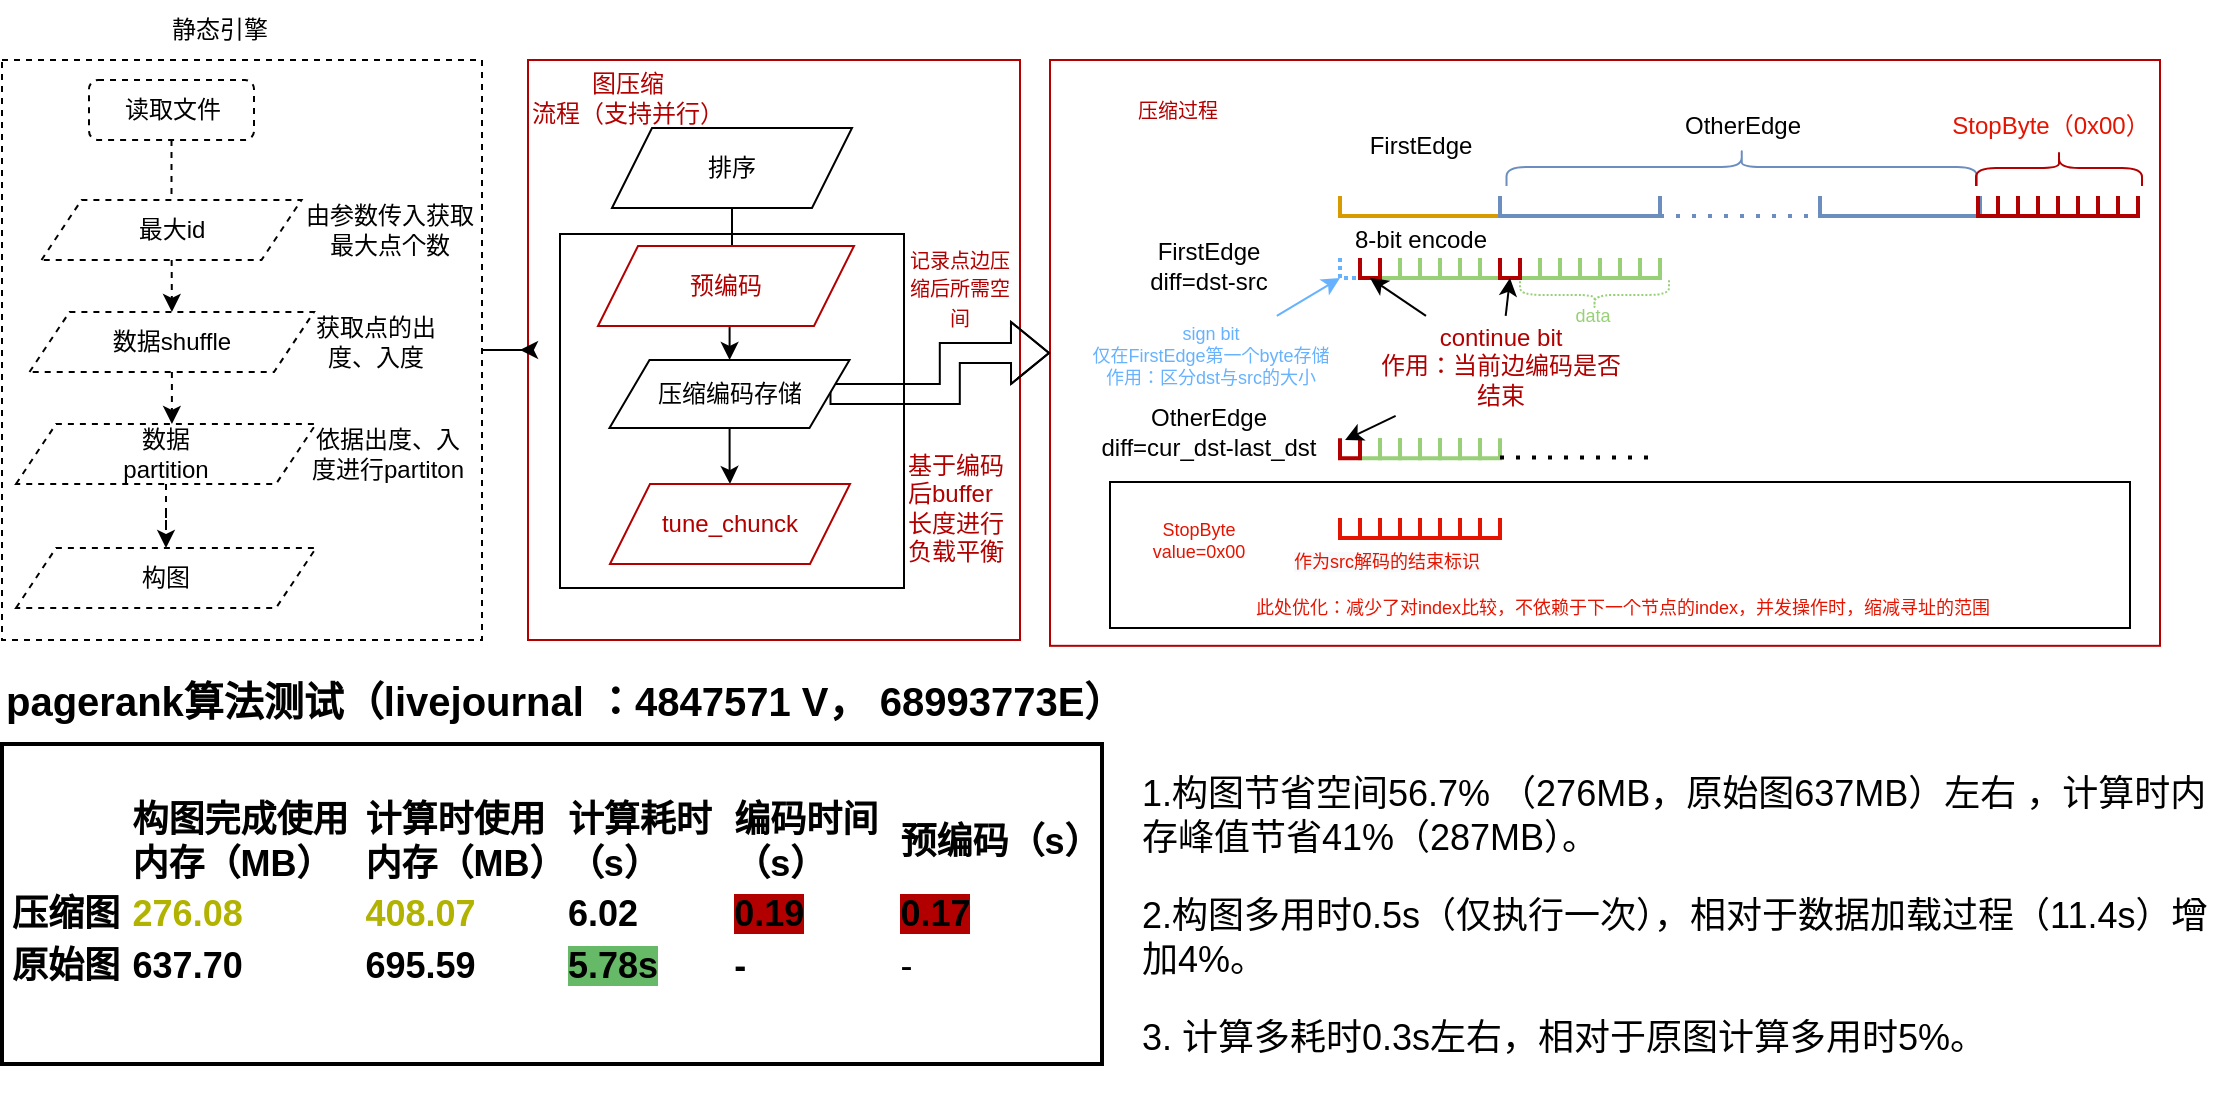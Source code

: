 <mxfile version="17.4.3" type="github">
  <diagram id="BY9K8Md7VZeqHc2fEMqy" name="Page-1">
    <mxGraphModel dx="1377" dy="769" grid="1" gridSize="10" guides="1" tooltips="1" connect="1" arrows="1" fold="1" page="1" pageScale="1" pageWidth="827" pageHeight="1169" math="0" shadow="0">
      <root>
        <mxCell id="0" />
        <mxCell id="1" parent="0" />
        <mxCell id="1lLvVpmIUy7zYt-oaiTg-1" value="" style="rounded=0;whiteSpace=wrap;html=1;fontSize=10;fontColor=#B20000;strokeColor=#B20000;" vertex="1" parent="1">
          <mxGeometry x="625" y="58" width="555" height="292.91" as="geometry" />
        </mxCell>
        <mxCell id="1lLvVpmIUy7zYt-oaiTg-2" value="" style="rounded=0;whiteSpace=wrap;html=1;strokeColor=#B20000;" vertex="1" parent="1">
          <mxGeometry x="364" y="58" width="246" height="290" as="geometry" />
        </mxCell>
        <mxCell id="1lLvVpmIUy7zYt-oaiTg-3" value="" style="rounded=0;whiteSpace=wrap;html=1;" vertex="1" parent="1">
          <mxGeometry x="380" y="145" width="172" height="177" as="geometry" />
        </mxCell>
        <mxCell id="1lLvVpmIUy7zYt-oaiTg-4" style="edgeStyle=orthogonalEdgeStyle;rounded=0;orthogonalLoop=1;jettySize=auto;html=1;fontSize=10;fontColor=#B20000;" edge="1" parent="1" source="1lLvVpmIUy7zYt-oaiTg-5">
          <mxGeometry relative="1" as="geometry">
            <mxPoint x="360.0" y="203" as="targetPoint" />
          </mxGeometry>
        </mxCell>
        <mxCell id="1lLvVpmIUy7zYt-oaiTg-5" value="" style="rounded=0;whiteSpace=wrap;html=1;dashed=1;" vertex="1" parent="1">
          <mxGeometry x="101" y="58" width="240" height="290" as="geometry" />
        </mxCell>
        <mxCell id="1lLvVpmIUy7zYt-oaiTg-6" value="静态引擎" style="text;html=1;strokeColor=none;fillColor=none;align=center;verticalAlign=middle;whiteSpace=wrap;rounded=0;" vertex="1" parent="1">
          <mxGeometry x="180" y="28" width="60" height="30" as="geometry" />
        </mxCell>
        <mxCell id="1lLvVpmIUy7zYt-oaiTg-7" value="" style="edgeStyle=orthogonalEdgeStyle;rounded=0;orthogonalLoop=1;jettySize=auto;html=1;dashed=1;" edge="1" parent="1" source="1lLvVpmIUy7zYt-oaiTg-8" target="1lLvVpmIUy7zYt-oaiTg-11">
          <mxGeometry relative="1" as="geometry" />
        </mxCell>
        <mxCell id="1lLvVpmIUy7zYt-oaiTg-8" value="读取文件" style="rounded=1;whiteSpace=wrap;html=1;dashed=1;" vertex="1" parent="1">
          <mxGeometry x="144.5" y="68" width="82.5" height="30" as="geometry" />
        </mxCell>
        <mxCell id="1lLvVpmIUy7zYt-oaiTg-9" value="最大id" style="shape=parallelogram;perimeter=parallelogramPerimeter;whiteSpace=wrap;html=1;fixedSize=1;dashed=1;" vertex="1" parent="1">
          <mxGeometry x="120.75" y="128" width="130" height="30" as="geometry" />
        </mxCell>
        <mxCell id="1lLvVpmIUy7zYt-oaiTg-10" value="" style="edgeStyle=orthogonalEdgeStyle;rounded=0;orthogonalLoop=1;jettySize=auto;html=1;dashed=1;" edge="1" parent="1" source="1lLvVpmIUy7zYt-oaiTg-11">
          <mxGeometry relative="1" as="geometry">
            <mxPoint x="185.97" y="240" as="targetPoint" />
          </mxGeometry>
        </mxCell>
        <mxCell id="1lLvVpmIUy7zYt-oaiTg-11" value="数据shuffle" style="shape=parallelogram;perimeter=parallelogramPerimeter;whiteSpace=wrap;html=1;fixedSize=1;dashed=1;" vertex="1" parent="1">
          <mxGeometry x="114.75" y="184" width="142.25" height="30" as="geometry" />
        </mxCell>
        <mxCell id="1lLvVpmIUy7zYt-oaiTg-12" value="" style="edgeStyle=orthogonalEdgeStyle;rounded=0;orthogonalLoop=1;jettySize=auto;html=1;dashed=1;" edge="1" parent="1" source="1lLvVpmIUy7zYt-oaiTg-13" target="1lLvVpmIUy7zYt-oaiTg-17">
          <mxGeometry relative="1" as="geometry" />
        </mxCell>
        <mxCell id="1lLvVpmIUy7zYt-oaiTg-13" value="数据&lt;br&gt;partition" style="shape=parallelogram;perimeter=parallelogramPerimeter;whiteSpace=wrap;html=1;fixedSize=1;dashed=1;" vertex="1" parent="1">
          <mxGeometry x="108" y="240" width="150" height="30" as="geometry" />
        </mxCell>
        <mxCell id="1lLvVpmIUy7zYt-oaiTg-14" value="由参数传入获取&lt;br&gt;最大点个数" style="text;html=1;strokeColor=none;fillColor=none;align=center;verticalAlign=middle;whiteSpace=wrap;rounded=0;" vertex="1" parent="1">
          <mxGeometry x="240" y="128" width="110" height="30" as="geometry" />
        </mxCell>
        <mxCell id="1lLvVpmIUy7zYt-oaiTg-15" value="获取点的出度、入度" style="text;html=1;strokeColor=none;fillColor=none;align=center;verticalAlign=middle;whiteSpace=wrap;rounded=0;" vertex="1" parent="1">
          <mxGeometry x="250" y="184" width="76" height="30" as="geometry" />
        </mxCell>
        <mxCell id="1lLvVpmIUy7zYt-oaiTg-16" value="依据出度、入度进行partiton" style="text;html=1;strokeColor=none;fillColor=none;align=center;verticalAlign=middle;whiteSpace=wrap;rounded=0;" vertex="1" parent="1">
          <mxGeometry x="253" y="240" width="82" height="30" as="geometry" />
        </mxCell>
        <mxCell id="1lLvVpmIUy7zYt-oaiTg-17" value="构图" style="shape=parallelogram;perimeter=parallelogramPerimeter;whiteSpace=wrap;html=1;fixedSize=1;dashed=1;" vertex="1" parent="1">
          <mxGeometry x="108" y="302" width="150" height="30" as="geometry" />
        </mxCell>
        <mxCell id="1lLvVpmIUy7zYt-oaiTg-18" value="" style="edgeStyle=orthogonalEdgeStyle;rounded=0;orthogonalLoop=1;jettySize=auto;html=1;" edge="1" parent="1" source="1lLvVpmIUy7zYt-oaiTg-19" target="1lLvVpmIUy7zYt-oaiTg-23">
          <mxGeometry relative="1" as="geometry" />
        </mxCell>
        <mxCell id="1lLvVpmIUy7zYt-oaiTg-19" value="排序" style="shape=parallelogram;perimeter=parallelogramPerimeter;whiteSpace=wrap;html=1;fixedSize=1;" vertex="1" parent="1">
          <mxGeometry x="406" y="92" width="120" height="40" as="geometry" />
        </mxCell>
        <mxCell id="1lLvVpmIUy7zYt-oaiTg-20" value="预编码" style="shape=parallelogram;perimeter=parallelogramPerimeter;whiteSpace=wrap;html=1;fixedSize=1;strokeColor=#B20000;fontColor=#B20000;" vertex="1" parent="1">
          <mxGeometry x="399" y="151" width="128" height="40" as="geometry" />
        </mxCell>
        <mxCell id="1lLvVpmIUy7zYt-oaiTg-21" value="" style="edgeStyle=orthogonalEdgeStyle;rounded=0;orthogonalLoop=1;jettySize=auto;html=1;fontSize=12;fontColor=#66B2FF;" edge="1" parent="1" source="1lLvVpmIUy7zYt-oaiTg-23" target="1lLvVpmIUy7zYt-oaiTg-26">
          <mxGeometry relative="1" as="geometry" />
        </mxCell>
        <mxCell id="1lLvVpmIUy7zYt-oaiTg-22" style="edgeStyle=orthogonalEdgeStyle;rounded=0;orthogonalLoop=1;jettySize=auto;html=1;entryX=0;entryY=0.5;entryDx=0;entryDy=0;fontSize=10;fontColor=#B20000;shape=flexArrow;" edge="1" parent="1" source="1lLvVpmIUy7zYt-oaiTg-23" target="1lLvVpmIUy7zYt-oaiTg-1">
          <mxGeometry relative="1" as="geometry" />
        </mxCell>
        <mxCell id="1lLvVpmIUy7zYt-oaiTg-23" value="压缩编码存储" style="shape=parallelogram;perimeter=parallelogramPerimeter;whiteSpace=wrap;html=1;fixedSize=1;" vertex="1" parent="1">
          <mxGeometry x="404.75" y="208" width="120" height="34" as="geometry" />
        </mxCell>
        <mxCell id="1lLvVpmIUy7zYt-oaiTg-24" value="&lt;span style=&quot;font-size: 10px&quot;&gt;记录点边压缩后所需空间&lt;/span&gt;" style="text;html=1;strokeColor=none;fillColor=none;align=center;verticalAlign=middle;whiteSpace=wrap;rounded=0;fontColor=#B20000;" vertex="1" parent="1">
          <mxGeometry x="550" y="157" width="60" height="30" as="geometry" />
        </mxCell>
        <mxCell id="1lLvVpmIUy7zYt-oaiTg-25" value="图压缩&lt;br&gt;流程（支持&lt;font style=&quot;font-size: 12px&quot;&gt;并行）&lt;/font&gt;" style="text;html=1;strokeColor=none;fillColor=none;align=center;verticalAlign=middle;whiteSpace=wrap;rounded=0;fontColor=#B20000;" vertex="1" parent="1">
          <mxGeometry x="364" y="62" width="100" height="30" as="geometry" />
        </mxCell>
        <mxCell id="1lLvVpmIUy7zYt-oaiTg-26" value="tune_chunck" style="shape=parallelogram;perimeter=parallelogramPerimeter;whiteSpace=wrap;html=1;fixedSize=1;strokeColor=#B20000;fontColor=#B20000;" vertex="1" parent="1">
          <mxGeometry x="405" y="270" width="120" height="40" as="geometry" />
        </mxCell>
        <mxCell id="1lLvVpmIUy7zYt-oaiTg-27" value="&lt;font face=&quot;helvetica&quot;&gt;基于编码&lt;br&gt;后buffer&lt;br&gt;长度进行&lt;br&gt;负载平衡&lt;/font&gt;" style="text;whiteSpace=wrap;html=1;fontSize=12;fontColor=#B20000;" vertex="1" parent="1">
          <mxGeometry x="552" y="247.13" width="79" height="78" as="geometry" />
        </mxCell>
        <mxCell id="1lLvVpmIUy7zYt-oaiTg-28" value="压缩过程" style="text;html=1;strokeColor=none;fillColor=none;align=center;verticalAlign=middle;whiteSpace=wrap;rounded=0;fontSize=10;fontColor=#B20000;" vertex="1" parent="1">
          <mxGeometry x="659" y="68" width="60" height="30" as="geometry" />
        </mxCell>
        <mxCell id="1lLvVpmIUy7zYt-oaiTg-29" value="" style="strokeWidth=2;html=1;shape=mxgraph.flowchart.annotation_1;align=left;pointerEvents=1;rotation=-90;fillColor=#ffe6cc;strokeColor=#d79b00;" vertex="1" parent="1">
          <mxGeometry x="805" y="91" width="10" height="80" as="geometry" />
        </mxCell>
        <mxCell id="1lLvVpmIUy7zYt-oaiTg-30" value="&lt;span style=&quot;text-align: left ; background-color: rgb(255 , 255 , 255)&quot;&gt;FirstEdge&lt;/span&gt;" style="text;html=1;align=center;verticalAlign=middle;resizable=0;points=[];autosize=1;strokeColor=none;fillColor=none;" vertex="1" parent="1">
          <mxGeometry x="775" y="91" width="70" height="20" as="geometry" />
        </mxCell>
        <mxCell id="1lLvVpmIUy7zYt-oaiTg-31" value="" style="strokeWidth=2;html=1;shape=mxgraph.flowchart.annotation_1;align=left;pointerEvents=1;rotation=-90;fillColor=#dae8fc;strokeColor=#6c8ebf;" vertex="1" parent="1">
          <mxGeometry x="885" y="91" width="10" height="80" as="geometry" />
        </mxCell>
        <mxCell id="1lLvVpmIUy7zYt-oaiTg-32" value="" style="strokeWidth=2;html=1;shape=mxgraph.flowchart.annotation_1;align=left;pointerEvents=1;rotation=-90;fillColor=#dae8fc;strokeColor=#6c8ebf;" vertex="1" parent="1">
          <mxGeometry x="1045" y="91" width="10" height="80" as="geometry" />
        </mxCell>
        <mxCell id="1lLvVpmIUy7zYt-oaiTg-33" value="" style="endArrow=none;dashed=1;html=1;dashPattern=1 3;strokeWidth=2;rounded=0;exitX=0;exitY=1;exitDx=0;exitDy=0;exitPerimeter=0;entryX=0;entryY=0;entryDx=0;entryDy=0;entryPerimeter=0;fillColor=#dae8fc;strokeColor=#6c8ebf;" edge="1" parent="1" source="1lLvVpmIUy7zYt-oaiTg-31" target="1lLvVpmIUy7zYt-oaiTg-32">
          <mxGeometry width="50" height="50" relative="1" as="geometry">
            <mxPoint x="925" y="181" as="sourcePoint" />
            <mxPoint x="975" y="131" as="targetPoint" />
          </mxGeometry>
        </mxCell>
        <mxCell id="1lLvVpmIUy7zYt-oaiTg-34" value="" style="shape=curlyBracket;whiteSpace=wrap;html=1;rounded=1;flipH=1;rotation=-90;fillColor=#dae8fc;strokeColor=#6c8ebf;" vertex="1" parent="1">
          <mxGeometry x="961.38" y="-6.12" width="19" height="235.25" as="geometry" />
        </mxCell>
        <mxCell id="1lLvVpmIUy7zYt-oaiTg-35" value="&lt;span style=&quot;text-align: left ; background-color: rgb(255 , 255 , 255)&quot;&gt;OtherEdge&lt;/span&gt;" style="text;html=1;align=center;verticalAlign=middle;resizable=0;points=[];autosize=1;strokeColor=none;fillColor=none;" vertex="1" parent="1">
          <mxGeometry x="935.88" y="81" width="70" height="20" as="geometry" />
        </mxCell>
        <mxCell id="1lLvVpmIUy7zYt-oaiTg-36" value="" style="strokeWidth=2;html=1;shape=mxgraph.flowchart.annotation_1;align=left;pointerEvents=1;rotation=-90;fillColor=#fff2cc;strokeColor=#66B2FF;dashed=1;dashPattern=1 1;" vertex="1" parent="1">
          <mxGeometry x="770" y="157" width="10" height="10" as="geometry" />
        </mxCell>
        <mxCell id="1lLvVpmIUy7zYt-oaiTg-37" value="" style="strokeWidth=2;html=1;shape=mxgraph.flowchart.annotation_1;align=left;pointerEvents=1;rotation=-90;fillColor=#e3c800;fontColor=#000000;strokeColor=#97D077;" vertex="1" parent="1">
          <mxGeometry x="790" y="157" width="10" height="10" as="geometry" />
        </mxCell>
        <mxCell id="1lLvVpmIUy7zYt-oaiTg-38" value="" style="strokeWidth=2;html=1;shape=mxgraph.flowchart.annotation_1;align=left;pointerEvents=1;rotation=-90;fillColor=#e3c800;fontColor=#000000;strokeColor=#97D077;" vertex="1" parent="1">
          <mxGeometry x="800" y="157" width="10" height="10" as="geometry" />
        </mxCell>
        <mxCell id="1lLvVpmIUy7zYt-oaiTg-39" value="" style="strokeWidth=2;html=1;shape=mxgraph.flowchart.annotation_1;align=left;pointerEvents=1;rotation=-90;fillColor=#e3c800;fontColor=#000000;strokeColor=#97D077;" vertex="1" parent="1">
          <mxGeometry x="810" y="157" width="10" height="10" as="geometry" />
        </mxCell>
        <mxCell id="1lLvVpmIUy7zYt-oaiTg-40" value="" style="strokeWidth=2;html=1;shape=mxgraph.flowchart.annotation_1;align=left;pointerEvents=1;rotation=-90;fillColor=#e3c800;fontColor=#000000;strokeColor=#97D077;" vertex="1" parent="1">
          <mxGeometry x="820" y="157" width="10" height="10" as="geometry" />
        </mxCell>
        <mxCell id="1lLvVpmIUy7zYt-oaiTg-41" value="" style="strokeWidth=2;html=1;shape=mxgraph.flowchart.annotation_1;align=left;pointerEvents=1;rotation=-90;fillColor=#e3c800;fontColor=#000000;strokeColor=#97D077;" vertex="1" parent="1">
          <mxGeometry x="830" y="157" width="10" height="10" as="geometry" />
        </mxCell>
        <mxCell id="1lLvVpmIUy7zYt-oaiTg-42" value="" style="strokeWidth=2;html=1;shape=mxgraph.flowchart.annotation_1;align=left;pointerEvents=1;rotation=-90;fillColor=#e3c800;fontColor=#000000;strokeColor=#97D077;" vertex="1" parent="1">
          <mxGeometry x="840" y="157" width="10" height="10" as="geometry" />
        </mxCell>
        <mxCell id="1lLvVpmIUy7zYt-oaiTg-43" value="" style="strokeWidth=2;html=1;shape=mxgraph.flowchart.annotation_1;align=left;pointerEvents=1;rotation=-90;fillColor=#e51400;fontColor=#ffffff;strokeColor=#B20000;" vertex="1" parent="1">
          <mxGeometry x="1089" y="126" width="10" height="10" as="geometry" />
        </mxCell>
        <mxCell id="1lLvVpmIUy7zYt-oaiTg-44" value="" style="strokeWidth=2;html=1;shape=mxgraph.flowchart.annotation_1;align=left;pointerEvents=1;rotation=-90;fillColor=#e51400;fontColor=#ffffff;strokeColor=#B20000;" vertex="1" parent="1">
          <mxGeometry x="1099" y="126" width="10" height="10" as="geometry" />
        </mxCell>
        <mxCell id="1lLvVpmIUy7zYt-oaiTg-45" value="" style="strokeWidth=2;html=1;shape=mxgraph.flowchart.annotation_1;align=left;pointerEvents=1;rotation=-90;fillColor=#e51400;fontColor=#ffffff;strokeColor=#B20000;" vertex="1" parent="1">
          <mxGeometry x="1109" y="126" width="10" height="10" as="geometry" />
        </mxCell>
        <mxCell id="1lLvVpmIUy7zYt-oaiTg-46" value="" style="strokeWidth=2;html=1;shape=mxgraph.flowchart.annotation_1;align=left;pointerEvents=1;rotation=-90;fillColor=#E51400;fontColor=#ffffff;strokeColor=#B20000;" vertex="1" parent="1">
          <mxGeometry x="1119" y="126" width="10" height="10" as="geometry" />
        </mxCell>
        <mxCell id="1lLvVpmIUy7zYt-oaiTg-47" value="" style="strokeWidth=2;html=1;shape=mxgraph.flowchart.annotation_1;align=left;pointerEvents=1;rotation=-90;fillColor=#e51400;fontColor=#ffffff;strokeColor=#B20000;" vertex="1" parent="1">
          <mxGeometry x="1129" y="126" width="10" height="10" as="geometry" />
        </mxCell>
        <mxCell id="1lLvVpmIUy7zYt-oaiTg-48" value="" style="strokeWidth=2;html=1;shape=mxgraph.flowchart.annotation_1;align=left;pointerEvents=1;rotation=-90;fillColor=#e51400;fontColor=#ffffff;strokeColor=#B20000;" vertex="1" parent="1">
          <mxGeometry x="1139" y="126" width="10" height="10" as="geometry" />
        </mxCell>
        <mxCell id="1lLvVpmIUy7zYt-oaiTg-49" value="" style="strokeWidth=2;html=1;shape=mxgraph.flowchart.annotation_1;align=left;pointerEvents=1;rotation=-90;fillColor=#e51400;fontColor=#ffffff;strokeColor=#B20000;" vertex="1" parent="1">
          <mxGeometry x="1149" y="126" width="10" height="10" as="geometry" />
        </mxCell>
        <mxCell id="1lLvVpmIUy7zYt-oaiTg-50" value="" style="strokeWidth=2;html=1;shape=mxgraph.flowchart.annotation_1;align=left;pointerEvents=1;rotation=-90;fillColor=#e51400;fontColor=#ffffff;strokeColor=#B20000;" vertex="1" parent="1">
          <mxGeometry x="1159" y="126" width="10" height="10" as="geometry" />
        </mxCell>
        <mxCell id="1lLvVpmIUy7zYt-oaiTg-51" value="StopByte（0x00）" style="text;html=1;align=center;verticalAlign=middle;resizable=0;points=[];autosize=1;strokeColor=none;fillColor=none;fontColor=#E51400;" vertex="1" parent="1">
          <mxGeometry x="1070" y="81" width="110" height="20" as="geometry" />
        </mxCell>
        <mxCell id="1lLvVpmIUy7zYt-oaiTg-52" value="" style="shape=curlyBracket;whiteSpace=wrap;html=1;rounded=1;rotation=90;fillColor=#E51400;fontColor=#ffffff;strokeColor=#B20000;" vertex="1" parent="1">
          <mxGeometry x="1120.5" y="70.5" width="18" height="83" as="geometry" />
        </mxCell>
        <mxCell id="1lLvVpmIUy7zYt-oaiTg-53" value="&lt;span style=&quot;text-align: left ; background-color: rgb(255 , 255 , 255)&quot;&gt;FirstEdge&lt;br&gt;diff=dst-src&lt;br&gt;&lt;/span&gt;" style="text;html=1;align=center;verticalAlign=middle;resizable=0;points=[];autosize=1;strokeColor=none;fillColor=none;" vertex="1" parent="1">
          <mxGeometry x="669" y="146" width="70" height="30" as="geometry" />
        </mxCell>
        <mxCell id="1lLvVpmIUy7zYt-oaiTg-54" value="&lt;span style=&quot;text-align: left ; background-color: rgb(255 , 255 , 255)&quot;&gt;OtherEdge&lt;br&gt;diff=cur_dst-last_dst&lt;br&gt;&lt;/span&gt;" style="text;html=1;align=center;verticalAlign=middle;resizable=0;points=[];autosize=1;strokeColor=none;fillColor=none;" vertex="1" parent="1">
          <mxGeometry x="644" y="229.13" width="120" height="30" as="geometry" />
        </mxCell>
        <mxCell id="1lLvVpmIUy7zYt-oaiTg-55" value="" style="strokeWidth=2;html=1;shape=mxgraph.flowchart.annotation_1;align=left;pointerEvents=1;rotation=-90;fillColor=#e3c800;fontColor=#000000;strokeColor=#97D077;" vertex="1" parent="1">
          <mxGeometry x="860" y="157" width="10" height="10" as="geometry" />
        </mxCell>
        <mxCell id="1lLvVpmIUy7zYt-oaiTg-56" value="" style="strokeWidth=2;html=1;shape=mxgraph.flowchart.annotation_1;align=left;pointerEvents=1;rotation=-90;fillColor=#e3c800;fontColor=#000000;strokeColor=#97D077;" vertex="1" parent="1">
          <mxGeometry x="870" y="157" width="10" height="10" as="geometry" />
        </mxCell>
        <mxCell id="1lLvVpmIUy7zYt-oaiTg-57" value="" style="strokeWidth=2;html=1;shape=mxgraph.flowchart.annotation_1;align=left;pointerEvents=1;rotation=-90;fillColor=#e3c800;fontColor=#000000;strokeColor=#97D077;" vertex="1" parent="1">
          <mxGeometry x="880" y="157" width="10" height="10" as="geometry" />
        </mxCell>
        <mxCell id="1lLvVpmIUy7zYt-oaiTg-58" value="" style="strokeWidth=2;html=1;shape=mxgraph.flowchart.annotation_1;align=left;pointerEvents=1;rotation=-90;fillColor=#e3c800;fontColor=#000000;strokeColor=#97D077;" vertex="1" parent="1">
          <mxGeometry x="890" y="157" width="10" height="10" as="geometry" />
        </mxCell>
        <mxCell id="1lLvVpmIUy7zYt-oaiTg-59" value="" style="strokeWidth=2;html=1;shape=mxgraph.flowchart.annotation_1;align=left;pointerEvents=1;rotation=-90;fillColor=#e3c800;fontColor=#000000;strokeColor=#97D077;" vertex="1" parent="1">
          <mxGeometry x="900" y="157" width="10" height="10" as="geometry" />
        </mxCell>
        <mxCell id="1lLvVpmIUy7zYt-oaiTg-60" value="" style="strokeWidth=2;html=1;shape=mxgraph.flowchart.annotation_1;align=left;pointerEvents=1;rotation=-90;fillColor=#e3c800;fontColor=#000000;strokeColor=#97D077;" vertex="1" parent="1">
          <mxGeometry x="910" y="157" width="10" height="10" as="geometry" />
        </mxCell>
        <mxCell id="1lLvVpmIUy7zYt-oaiTg-61" value="" style="strokeWidth=2;html=1;shape=mxgraph.flowchart.annotation_1;align=left;pointerEvents=1;rotation=-90;fillColor=#e3c800;fontColor=#000000;strokeColor=#97D077;" vertex="1" parent="1">
          <mxGeometry x="920" y="157" width="10" height="10" as="geometry" />
        </mxCell>
        <mxCell id="1lLvVpmIUy7zYt-oaiTg-62" value="" style="strokeWidth=2;html=1;shape=mxgraph.flowchart.annotation_1;align=left;pointerEvents=1;rotation=-90;fillColor=#e51400;fontColor=#ffffff;strokeColor=#B20000;" vertex="1" parent="1">
          <mxGeometry x="780" y="157" width="10" height="10" as="geometry" />
        </mxCell>
        <mxCell id="1lLvVpmIUy7zYt-oaiTg-63" value="" style="strokeWidth=2;html=1;shape=mxgraph.flowchart.annotation_1;align=left;pointerEvents=1;rotation=-90;fillColor=#E51400;fontColor=#000000;strokeColor=#B20000;" vertex="1" parent="1">
          <mxGeometry x="850" y="157" width="10" height="10" as="geometry" />
        </mxCell>
        <mxCell id="1lLvVpmIUy7zYt-oaiTg-64" value="&lt;p class=&quot;p1&quot; style=&quot;margin: 0px ; font-stretch: normal ; line-height: normal ; color: rgb(0 , 0 , 0)&quot;&gt;8-bit encode&lt;/p&gt;" style="text;html=1;align=center;verticalAlign=middle;resizable=0;points=[];autosize=1;strokeColor=none;fillColor=none;fontColor=#FFFF33;" vertex="1" parent="1">
          <mxGeometry x="770" y="137" width="80" height="20" as="geometry" />
        </mxCell>
        <mxCell id="1lLvVpmIUy7zYt-oaiTg-65" value="" style="strokeWidth=2;html=1;shape=mxgraph.flowchart.annotation_1;align=left;pointerEvents=1;rotation=-90;fillColor=#e3c800;fontColor=#000000;strokeColor=#97D077;" vertex="1" parent="1">
          <mxGeometry x="780" y="247.13" width="10" height="10" as="geometry" />
        </mxCell>
        <mxCell id="1lLvVpmIUy7zYt-oaiTg-66" value="" style="strokeWidth=2;html=1;shape=mxgraph.flowchart.annotation_1;align=left;pointerEvents=1;rotation=-90;fillColor=#e3c800;fontColor=#000000;strokeColor=#97D077;" vertex="1" parent="1">
          <mxGeometry x="790" y="247.13" width="10" height="10" as="geometry" />
        </mxCell>
        <mxCell id="1lLvVpmIUy7zYt-oaiTg-67" value="" style="strokeWidth=2;html=1;shape=mxgraph.flowchart.annotation_1;align=left;pointerEvents=1;rotation=-90;fillColor=#e3c800;fontColor=#000000;strokeColor=#97D077;" vertex="1" parent="1">
          <mxGeometry x="800" y="247.13" width="10" height="10" as="geometry" />
        </mxCell>
        <mxCell id="1lLvVpmIUy7zYt-oaiTg-68" value="" style="strokeWidth=2;html=1;shape=mxgraph.flowchart.annotation_1;align=left;pointerEvents=1;rotation=-90;fillColor=#e3c800;fontColor=#000000;strokeColor=#97D077;" vertex="1" parent="1">
          <mxGeometry x="810" y="247.13" width="10" height="10" as="geometry" />
        </mxCell>
        <mxCell id="1lLvVpmIUy7zYt-oaiTg-69" value="" style="strokeWidth=2;html=1;shape=mxgraph.flowchart.annotation_1;align=left;pointerEvents=1;rotation=-90;fillColor=#e3c800;fontColor=#000000;strokeColor=#97D077;" vertex="1" parent="1">
          <mxGeometry x="820" y="247.13" width="10" height="10" as="geometry" />
        </mxCell>
        <mxCell id="1lLvVpmIUy7zYt-oaiTg-70" value="" style="strokeWidth=2;html=1;shape=mxgraph.flowchart.annotation_1;align=left;pointerEvents=1;rotation=-90;fillColor=#e3c800;fontColor=#000000;strokeColor=#97D077;" vertex="1" parent="1">
          <mxGeometry x="830" y="247.13" width="10" height="10" as="geometry" />
        </mxCell>
        <mxCell id="1lLvVpmIUy7zYt-oaiTg-71" value="" style="strokeWidth=2;html=1;shape=mxgraph.flowchart.annotation_1;align=left;pointerEvents=1;rotation=-90;fillColor=#e3c800;fontColor=#000000;strokeColor=#97D077;" vertex="1" parent="1">
          <mxGeometry x="840" y="247.13" width="10" height="10" as="geometry" />
        </mxCell>
        <mxCell id="1lLvVpmIUy7zYt-oaiTg-72" value="" style="strokeWidth=2;html=1;shape=mxgraph.flowchart.annotation_1;align=left;pointerEvents=1;rotation=-90;fillColor=#E51400;fontColor=#000000;strokeColor=#B20000;" vertex="1" parent="1">
          <mxGeometry x="770" y="247.13" width="10" height="10" as="geometry" />
        </mxCell>
        <mxCell id="1lLvVpmIUy7zYt-oaiTg-73" style="rounded=0;orthogonalLoop=1;jettySize=auto;html=1;entryX=0;entryY=0.5;entryDx=0;entryDy=0;entryPerimeter=0;fontSize=9;fontColor=#66B2FF;" edge="1" parent="1" source="1lLvVpmIUy7zYt-oaiTg-76" target="1lLvVpmIUy7zYt-oaiTg-62">
          <mxGeometry relative="1" as="geometry" />
        </mxCell>
        <mxCell id="1lLvVpmIUy7zYt-oaiTg-74" style="edgeStyle=none;rounded=0;orthogonalLoop=1;jettySize=auto;html=1;entryX=0;entryY=0.5;entryDx=0;entryDy=0;entryPerimeter=0;fontSize=9;fontColor=#66B2FF;" edge="1" parent="1" source="1lLvVpmIUy7zYt-oaiTg-76" target="1lLvVpmIUy7zYt-oaiTg-63">
          <mxGeometry relative="1" as="geometry" />
        </mxCell>
        <mxCell id="1lLvVpmIUy7zYt-oaiTg-75" style="edgeStyle=none;rounded=0;orthogonalLoop=1;jettySize=auto;html=1;entryX=0.91;entryY=0.252;entryDx=0;entryDy=0;entryPerimeter=0;fontSize=9;fontColor=#66B2FF;" edge="1" parent="1" source="1lLvVpmIUy7zYt-oaiTg-76" target="1lLvVpmIUy7zYt-oaiTg-72">
          <mxGeometry relative="1" as="geometry" />
        </mxCell>
        <mxCell id="1lLvVpmIUy7zYt-oaiTg-76" value="continue bit&lt;br&gt;作用：当前边编码是否&lt;br&gt;结束" style="text;html=1;align=center;verticalAlign=middle;resizable=0;points=[];autosize=1;strokeColor=none;fillColor=none;fontColor=#B20000;" vertex="1" parent="1">
          <mxGeometry x="780" y="185.91" width="140" height="50" as="geometry" />
        </mxCell>
        <mxCell id="1lLvVpmIUy7zYt-oaiTg-77" style="edgeStyle=none;rounded=0;orthogonalLoop=1;jettySize=auto;html=1;entryX=0;entryY=0;entryDx=0;entryDy=0;entryPerimeter=0;fontSize=9;fontColor=#E51400;strokeColor=#66B2FF;" edge="1" parent="1" source="1lLvVpmIUy7zYt-oaiTg-78" target="1lLvVpmIUy7zYt-oaiTg-36">
          <mxGeometry relative="1" as="geometry" />
        </mxCell>
        <mxCell id="1lLvVpmIUy7zYt-oaiTg-78" value="&lt;span style=&quot;font-family: &amp;#34;helvetica&amp;#34; ; text-align: left&quot;&gt;sign bit&lt;br&gt;仅在FirstEdge第一个byte存储&lt;br&gt;作用：区分dst与src的大小&lt;br&gt;&lt;/span&gt;" style="text;html=1;align=center;verticalAlign=middle;resizable=0;points=[];autosize=1;strokeColor=none;fillColor=none;fontSize=9;fontColor=#66B2FF;" vertex="1" parent="1">
          <mxGeometry x="620" y="185.91" width="170" height="40" as="geometry" />
        </mxCell>
        <mxCell id="1lLvVpmIUy7zYt-oaiTg-79" value="" style="shape=curlyBracket;whiteSpace=wrap;html=1;rounded=1;flipH=1;dashed=1;dashPattern=1 1;fontSize=9;fontColor=#66B2FF;strokeColor=#97D077;fillColor=#E51400;rotation=90;" vertex="1" parent="1">
          <mxGeometry x="889.93" y="138.19" width="14.65" height="74.52" as="geometry" />
        </mxCell>
        <mxCell id="1lLvVpmIUy7zYt-oaiTg-80" value="data" style="text;html=1;align=center;verticalAlign=middle;resizable=0;points=[];autosize=1;strokeColor=none;fillColor=none;fontSize=9;fontColor=#97D077;" vertex="1" parent="1">
          <mxGeometry x="876.06" y="176" width="40" height="20" as="geometry" />
        </mxCell>
        <mxCell id="1lLvVpmIUy7zYt-oaiTg-81" value="StopByte&lt;br&gt;value=0x00" style="text;html=1;align=center;verticalAlign=middle;resizable=0;points=[];autosize=1;strokeColor=none;fillColor=none;fontSize=9;fontColor=#E51400;" vertex="1" parent="1">
          <mxGeometry x="659" y="283" width="80" height="30" as="geometry" />
        </mxCell>
        <mxCell id="1lLvVpmIUy7zYt-oaiTg-82" value="" style="endArrow=none;dashed=1;html=1;dashPattern=1 3;strokeWidth=2;rounded=0;exitX=0;exitY=1;exitDx=0;exitDy=0;exitPerimeter=0;entryX=0;entryY=0;entryDx=0;entryDy=0;entryPerimeter=0;fillColor=#dae8fc;strokeColor=#000000;fontColor=#000000;" edge="1" parent="1">
          <mxGeometry width="50" height="50" relative="1" as="geometry">
            <mxPoint x="850" y="256.79" as="sourcePoint" />
            <mxPoint x="930" y="256.79" as="targetPoint" />
          </mxGeometry>
        </mxCell>
        <mxCell id="1lLvVpmIUy7zYt-oaiTg-83" value="" style="strokeWidth=2;html=1;shape=mxgraph.flowchart.annotation_1;align=left;pointerEvents=1;rotation=-90;fillColor=#e3c800;fontColor=#000000;strokeColor=#E51400;" vertex="1" parent="1">
          <mxGeometry x="780" y="287" width="10" height="10" as="geometry" />
        </mxCell>
        <mxCell id="1lLvVpmIUy7zYt-oaiTg-84" value="" style="strokeWidth=2;html=1;shape=mxgraph.flowchart.annotation_1;align=left;pointerEvents=1;rotation=-90;fillColor=#e3c800;fontColor=#000000;strokeColor=#E51400;" vertex="1" parent="1">
          <mxGeometry x="790" y="287" width="10" height="10" as="geometry" />
        </mxCell>
        <mxCell id="1lLvVpmIUy7zYt-oaiTg-85" value="" style="strokeWidth=2;html=1;shape=mxgraph.flowchart.annotation_1;align=left;pointerEvents=1;rotation=-90;fillColor=#e3c800;fontColor=#000000;strokeColor=#E51400;" vertex="1" parent="1">
          <mxGeometry x="800" y="287" width="10" height="10" as="geometry" />
        </mxCell>
        <mxCell id="1lLvVpmIUy7zYt-oaiTg-86" value="" style="strokeWidth=2;html=1;shape=mxgraph.flowchart.annotation_1;align=left;pointerEvents=1;rotation=-90;fillColor=#e3c800;fontColor=#000000;strokeColor=#E51400;" vertex="1" parent="1">
          <mxGeometry x="810" y="287" width="10" height="10" as="geometry" />
        </mxCell>
        <mxCell id="1lLvVpmIUy7zYt-oaiTg-87" value="" style="strokeWidth=2;html=1;shape=mxgraph.flowchart.annotation_1;align=left;pointerEvents=1;rotation=-90;fillColor=#e3c800;fontColor=#000000;strokeColor=#E51400;" vertex="1" parent="1">
          <mxGeometry x="820" y="287" width="10" height="10" as="geometry" />
        </mxCell>
        <mxCell id="1lLvVpmIUy7zYt-oaiTg-88" value="" style="strokeWidth=2;html=1;shape=mxgraph.flowchart.annotation_1;align=left;pointerEvents=1;rotation=-90;fillColor=#e3c800;fontColor=#000000;strokeColor=#E51400;" vertex="1" parent="1">
          <mxGeometry x="830" y="287" width="10" height="10" as="geometry" />
        </mxCell>
        <mxCell id="1lLvVpmIUy7zYt-oaiTg-89" value="" style="strokeWidth=2;html=1;shape=mxgraph.flowchart.annotation_1;align=left;pointerEvents=1;rotation=-90;fillColor=#e3c800;fontColor=#000000;strokeColor=#E51400;" vertex="1" parent="1">
          <mxGeometry x="840" y="287" width="10" height="10" as="geometry" />
        </mxCell>
        <mxCell id="1lLvVpmIUy7zYt-oaiTg-90" value="" style="strokeWidth=2;html=1;shape=mxgraph.flowchart.annotation_1;align=left;pointerEvents=1;rotation=-90;fillColor=#E51400;fontColor=#000000;strokeColor=#E51400;" vertex="1" parent="1">
          <mxGeometry x="770" y="287" width="10" height="10" as="geometry" />
        </mxCell>
        <mxCell id="1lLvVpmIUy7zYt-oaiTg-91" value="&lt;meta charset=&quot;utf-8&quot;&gt;&lt;span style=&quot;color: rgb(229, 20, 0); font-family: helvetica; font-size: 9px; font-style: normal; font-weight: 400; letter-spacing: normal; text-align: center; text-indent: 0px; text-transform: none; word-spacing: 0px; background-color: rgb(248, 249, 250); display: inline; float: none;&quot;&gt;作为src解码的结束标识&lt;/span&gt;" style="text;whiteSpace=wrap;html=1;fontSize=9;fontColor=#E51400;" vertex="1" parent="1">
          <mxGeometry x="745" y="297" width="150" height="30" as="geometry" />
        </mxCell>
        <mxCell id="1lLvVpmIUy7zYt-oaiTg-92" value="" style="rounded=0;whiteSpace=wrap;html=1;fontSize=9;fontColor=#E51400;strokeColor=#000000;fillColor=none;gradientColor=#ffffff;" vertex="1" parent="1">
          <mxGeometry x="655" y="269" width="510" height="73" as="geometry" />
        </mxCell>
        <mxCell id="1lLvVpmIUy7zYt-oaiTg-93" value="此处优化：减少了对index比较，不依赖于下一个节点的index，并发操作时，缩减寻址的范围" style="text;html=1;strokeColor=none;fillColor=none;align=center;verticalAlign=middle;whiteSpace=wrap;rounded=0;fontSize=9;fontColor=#E51400;" vertex="1" parent="1">
          <mxGeometry x="644" y="317" width="535" height="30" as="geometry" />
        </mxCell>
        <mxCell id="1lLvVpmIUy7zYt-oaiTg-95" value="&lt;b&gt;&lt;font color=&quot;#000000&quot;&gt;&lt;span style=&quot;font-size: 20px&quot;&gt;pagerank算法测试（livejournal ：4847571 V， &lt;/span&gt;&lt;span style=&quot;font-size: 20px&quot;&gt;68993773E）&lt;/span&gt;&lt;/font&gt;&lt;/b&gt;" style="text;whiteSpace=wrap;html=1;fontSize=10;fontColor=#B20000;" vertex="1" parent="1">
          <mxGeometry x="101" y="360" width="602" height="50" as="geometry" />
        </mxCell>
        <mxCell id="1lLvVpmIUy7zYt-oaiTg-97" value="&lt;meta charset=&quot;utf-8&quot;&gt;&lt;p class=&quot;quill-better-table-wrapper&quot;&gt;&lt;/p&gt;&lt;table class=&quot;quill-better-table&quot;&gt;&lt;colgroup&gt;&lt;col width=&quot;80&quot;&gt;&lt;col width=&quot;142&quot;&gt;&lt;col width=&quot;118&quot;&gt;&lt;col width=&quot;100&quot;&gt;&lt;col width=&quot;100&quot;&gt;&lt;col width=&quot;129&quot;&gt;&lt;/colgroup&gt;&lt;tbody&gt;&lt;tr&gt;&lt;td colspan=&quot;1&quot; rowspan=&quot;1&quot;&gt;&lt;div class=&quot;qlbt-cell-line ql-line&quot; id=&quot;id-f5g0ng&quot;&gt;&lt;br&gt;&lt;/div&gt;&lt;/td&gt;&lt;td colspan=&quot;1&quot; rowspan=&quot;1&quot;&gt;&lt;div class=&quot;qlbt-cell-line ql-line&quot; id=&quot;id-3csgzj&quot;&gt;&lt;strong style=&quot;font-size: 18px&quot;&gt;构图完成使用内存（MB）&lt;/strong&gt;&lt;/div&gt;&lt;/td&gt;&lt;td colspan=&quot;1&quot; rowspan=&quot;1&quot;&gt;&lt;div class=&quot;qlbt-cell-line ql-line&quot; id=&quot;id-bi4rli&quot;&gt;&lt;strong style=&quot;font-size: 18px&quot;&gt;计算时使用内存（MB）&lt;/strong&gt;&lt;/div&gt;&lt;/td&gt;&lt;td colspan=&quot;1&quot; rowspan=&quot;1&quot;&gt;&lt;div class=&quot;qlbt-cell-line ql-line&quot; id=&quot;id-rumce1&quot;&gt;&lt;strong style=&quot;font-size: 18px&quot;&gt;计算耗时（s）&lt;/strong&gt;&lt;/div&gt;&lt;/td&gt;&lt;td colspan=&quot;1&quot; rowspan=&quot;1&quot;&gt;&lt;div class=&quot;qlbt-cell-line ql-line&quot; id=&quot;id-78nn3t&quot;&gt;&lt;strong style=&quot;font-size: 18px&quot;&gt;编码时间（s）&lt;/strong&gt;&lt;/div&gt;&lt;/td&gt;&lt;td colspan=&quot;1&quot; rowspan=&quot;1&quot;&gt;&lt;div class=&quot;qlbt-cell-line ql-line&quot; id=&quot;id-boto5t&quot;&gt;&lt;strong style=&quot;font-size: 18px&quot;&gt;预编码（s）&lt;/strong&gt;&lt;/div&gt;&lt;/td&gt;&lt;/tr&gt;&lt;tr&gt;&lt;td colspan=&quot;1&quot; rowspan=&quot;1&quot;&gt;&lt;div class=&quot;qlbt-cell-line ql-line&quot; id=&quot;id-ljjo1k&quot;&gt;&lt;strong style=&quot;font-size: 18px&quot;&gt;压缩图&lt;/strong&gt;&lt;/div&gt;&lt;/td&gt;&lt;td colspan=&quot;1&quot; rowspan=&quot;1&quot;&gt;&lt;div class=&quot;qlbt-cell-line ql-line&quot; id=&quot;id-vk7q9v&quot;&gt;&lt;strong style=&quot;font-size: 18px ; color: rgb(178 , 178 , 0)&quot;&gt;276.08&lt;/strong&gt;&lt;/div&gt;&lt;/td&gt;&lt;td colspan=&quot;1&quot; rowspan=&quot;1&quot;&gt;&lt;div class=&quot;qlbt-cell-line ql-line&quot; id=&quot;id-wrkn0v&quot;&gt;&lt;strong style=&quot;font-size: 18px ; color: rgb(178 , 178 , 0)&quot;&gt;408.07&lt;/strong&gt;&lt;/div&gt;&lt;/td&gt;&lt;td colspan=&quot;1&quot; rowspan=&quot;1&quot;&gt;&lt;div class=&quot;qlbt-cell-line ql-line&quot; id=&quot;id-kavt4b&quot;&gt;&lt;strong style=&quot;font-size: 18px&quot;&gt;6.02&lt;/strong&gt;&lt;/div&gt;&lt;/td&gt;&lt;td colspan=&quot;1&quot; rowspan=&quot;1&quot;&gt;&lt;div class=&quot;qlbt-cell-line ql-line&quot; id=&quot;id-iopamj&quot;&gt;&lt;strong style=&quot;font-size: 18px ; background-color: rgb(178 , 0 , 0)&quot;&gt;0.19&lt;/strong&gt;&lt;/div&gt;&lt;/td&gt;&lt;td colspan=&quot;1&quot; rowspan=&quot;1&quot;&gt;&lt;div class=&quot;qlbt-cell-line ql-line&quot; id=&quot;id-cvnd3m&quot;&gt;&lt;strong style=&quot;font-size: 18px ; background-color: rgb(178 , 0 , 0)&quot;&gt;0.17&lt;/strong&gt;&lt;/div&gt;&lt;/td&gt;&lt;/tr&gt;&lt;tr&gt;&lt;td colspan=&quot;1&quot; rowspan=&quot;1&quot;&gt;&lt;div class=&quot;qlbt-cell-line ql-line&quot; id=&quot;id-jfdee3&quot;&gt;&lt;strong style=&quot;font-size: 18px&quot;&gt;原始图&lt;/strong&gt;&lt;/div&gt;&lt;/td&gt;&lt;td colspan=&quot;1&quot; rowspan=&quot;1&quot;&gt;&lt;div class=&quot;qlbt-cell-line ql-line&quot; id=&quot;id-x0efdu&quot;&gt;&lt;strong style=&quot;font-size: 18px&quot;&gt;637.70&lt;/strong&gt;&lt;/div&gt;&lt;/td&gt;&lt;td colspan=&quot;1&quot; rowspan=&quot;1&quot;&gt;&lt;div class=&quot;qlbt-cell-line ql-line&quot; id=&quot;id-mwj3qo&quot;&gt;&lt;strong style=&quot;font-size: 18px&quot;&gt;695.59&lt;/strong&gt;&lt;/div&gt;&lt;/td&gt;&lt;td colspan=&quot;1&quot; rowspan=&quot;1&quot;&gt;&lt;div class=&quot;qlbt-cell-line ql-line&quot; id=&quot;id-tjqjsp&quot;&gt;&lt;strong style=&quot;background-color: rgb(102 , 185 , 102) ; font-size: 18px&quot;&gt;5.78s&lt;/strong&gt;&lt;/div&gt;&lt;/td&gt;&lt;td colspan=&quot;1&quot; rowspan=&quot;1&quot;&gt;&lt;div class=&quot;qlbt-cell-line ql-line&quot; id=&quot;id-6cgrj5&quot;&gt;&lt;strong style=&quot;font-size: 18px&quot;&gt;-&lt;/strong&gt;&lt;/div&gt;&lt;/td&gt;&lt;td colspan=&quot;1&quot; rowspan=&quot;1&quot;&gt;&lt;div class=&quot;qlbt-cell-line ql-line&quot; id=&quot;id-qbupat&quot;&gt;-&lt;/div&gt;&lt;/td&gt;&lt;/tr&gt;&lt;/tbody&gt;&lt;/table&gt;&lt;p&gt;&lt;/p&gt;" style="text;whiteSpace=wrap;html=1;fontSize=18;fontFamily=Helvetica;fontColor=default;strokeColor=default;strokeWidth=2;" vertex="1" parent="1">
          <mxGeometry x="101" y="400" width="550" height="160" as="geometry" />
        </mxCell>
        <mxCell id="1lLvVpmIUy7zYt-oaiTg-98" value="&lt;p class=&quot;ql-line&quot; id=&quot;id-l93r9Qe4Zp&quot;&gt;1.构图节省空间56.7% （276MB，原始图637MB）左右 ，计算时内存峰值节省41%（287MB）。&lt;/p&gt;&lt;p class=&quot;ql-line&quot; id=&quot;id-l93r9Qe4Zp&quot;&gt;&lt;span&gt;2.构图多用时0.5s（仅执行一次），相对于数据加载过程（11.4s）增加4%。&lt;/span&gt;&lt;/p&gt;&lt;p class=&quot;ql-line&quot; id=&quot;id-l93r9Qe4Zp&quot;&gt;&lt;span&gt;3. 计算多耗时0.3s左右，相对于原图计算多用时5%。&lt;/span&gt;&lt;/p&gt;" style="text;whiteSpace=wrap;html=1;fontSize=18;fontFamily=Helvetica;fontColor=default;" vertex="1" parent="1">
          <mxGeometry x="669" y="390" width="550" height="160" as="geometry" />
        </mxCell>
      </root>
    </mxGraphModel>
  </diagram>
</mxfile>
